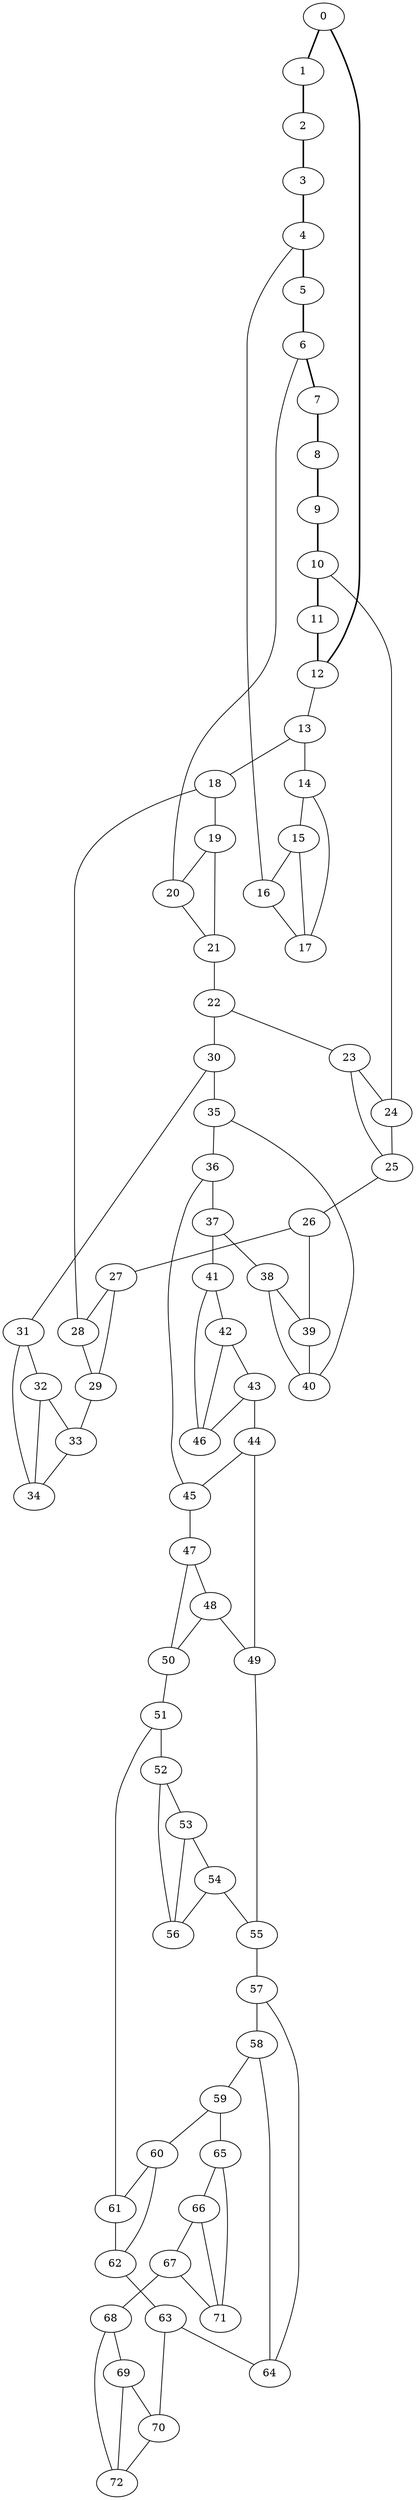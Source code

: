 //Inside of this graph isn't 3-connected
graph G {
0 [ pos = " 16.50,0.00!" ];
0 -- 1[style=bold];
0 -- 12[style=bold];
1 [ pos = " 14.61,7.67!" ];
1 -- 2[style=bold];
2 [ pos = " 9.37,13.58!" ];
2 -- 3[style=bold];
3 [ pos = " 1.99,16.38!" ];
3 -- 4[style=bold];
4 [ pos = " -5.85,15.43!" ];
4 -- 5[style=bold];
4 -- 16;
5 [ pos = " -12.35,10.94!" ];
5 -- 6[style=bold];
6 [ pos = " -16.02,3.95!" ];
6 -- 7[style=bold];
6 -- 20;
7 [ pos = " -16.02,-3.95!" ];
7 -- 8[style=bold];
8 [ pos = " -12.35,-10.94!" ];
8 -- 9[style=bold];
9 [ pos = " -5.85,-15.43!" ];
9 -- 10[style=bold];
10 [ pos = " 1.99,-16.38!" ];
10 -- 11[style=bold];
10 -- 24;
11 [ pos = " 9.37,-13.58!" ];
11 -- 12[style=bold];
12 [ pos = " 14.61,-7.67!" ];
12 -- 13;
13 -- 14;
13 -- 18;
14 -- 15;
14 -- 17;
15 -- 16;
15 -- 17;
16 -- 17;
18 -- 19;
18 -- 28;
19 -- 20;
19 -- 21;
20 -- 21;
21 -- 22;
22 -- 23;
22 -- 30;
23 -- 24;
23 -- 25;
24 -- 25;
25 -- 26;
26 -- 27;
26 -- 39;
27 -- 28;
27 -- 29;
28 -- 29;
29 -- 33;
30 -- 31;
30 -- 35;
31 -- 32;
31 -- 34;
32 -- 33;
32 -- 34;
33 -- 34;
35 -- 36;
35 -- 40;
36 -- 37;
36 -- 45;
37 -- 38;
37 -- 41;
38 -- 39;
38 -- 40;
39 -- 40;
41 -- 42;
41 -- 46;
42 -- 43;
42 -- 46;
43 -- 44;
43 -- 46;
44 -- 45;
44 -- 49;
45 -- 47;
47 -- 48;
47 -- 50;
48 -- 49;
48 -- 50;
49 -- 55;
50 -- 51;
51 -- 52;
51 -- 61;
52 -- 53;
52 -- 56;
53 -- 54;
53 -- 56;
54 -- 55;
54 -- 56;
55 -- 57;
57 -- 58;
57 -- 64;
58 -- 59;
58 -- 64;
59 -- 60;
59 -- 65;
60 -- 61;
60 -- 62;
61 -- 62;
62 -- 63;
63 -- 64;
63 -- 70;
65 -- 66;
65 -- 71;
66 -- 67;
66 -- 71;
67 -- 68;
67 -- 71;
68 -- 69;
68 -- 72;
69 -- 70;
69 -- 72;
70 -- 72;
}
